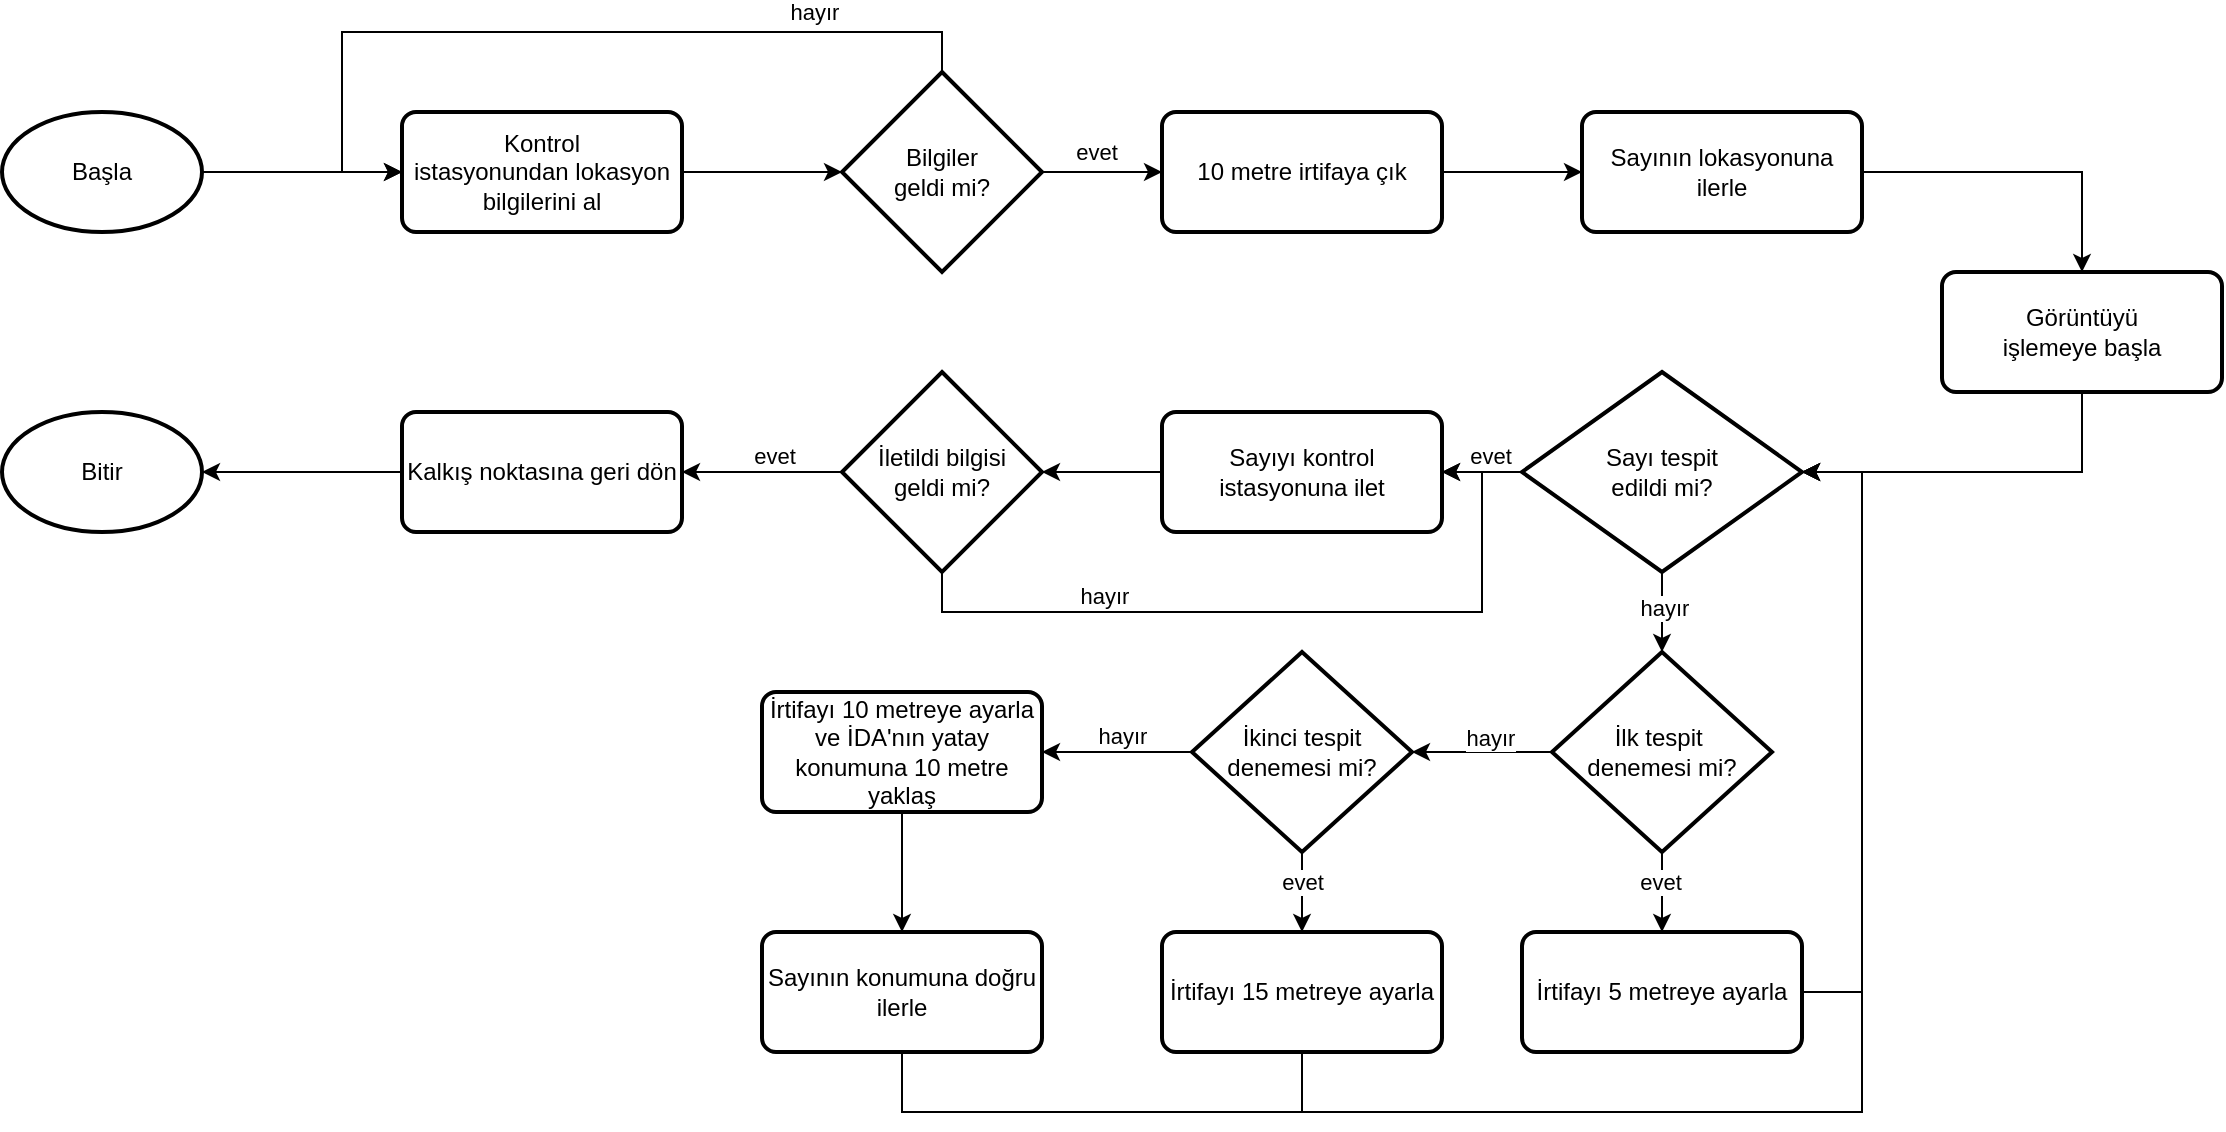 <mxfile scale="1" border="0" version="24.4.4" type="device">
  <diagram name="Page-1" id="HiAdrXuOQvfVCZTMaFvd">
    <mxGraphModel dx="1154" dy="509" grid="1" gridSize="10" guides="1" tooltips="1" connect="1" arrows="1" fold="1" page="1" pageScale="1" pageWidth="850" pageHeight="1100" math="0" shadow="0">
      <root>
        <mxCell id="0" />
        <mxCell id="1" parent="0" />
        <mxCell id="cGLYerJ-1Q7nB14EVuzg-1" value="Başla" style="strokeWidth=2;html=1;shape=mxgraph.flowchart.start_1;whiteSpace=wrap;" parent="1" vertex="1">
          <mxGeometry x="100" y="400" width="100" height="60" as="geometry" />
        </mxCell>
        <mxCell id="cGLYerJ-1Q7nB14EVuzg-2" value="Bitir" style="strokeWidth=2;html=1;shape=mxgraph.flowchart.start_1;whiteSpace=wrap;" parent="1" vertex="1">
          <mxGeometry x="100" y="550" width="100" height="60" as="geometry" />
        </mxCell>
        <mxCell id="cGLYerJ-1Q7nB14EVuzg-3" style="edgeStyle=orthogonalEdgeStyle;rounded=0;orthogonalLoop=1;jettySize=auto;html=1;exitX=1;exitY=0.5;exitDx=0;exitDy=0;exitPerimeter=0;entryX=0;entryY=0.5;entryDx=0;entryDy=0;" parent="1" source="cGLYerJ-1Q7nB14EVuzg-1" target="cGLYerJ-1Q7nB14EVuzg-4" edge="1">
          <mxGeometry relative="1" as="geometry">
            <mxPoint x="40" y="430" as="targetPoint" />
          </mxGeometry>
        </mxCell>
        <mxCell id="cGLYerJ-1Q7nB14EVuzg-4" value="Kontrol istasyonundan&amp;nbsp;&lt;span style=&quot;background-color: initial;&quot;&gt;lokasyon bilgilerini al&lt;/span&gt;" style="rounded=1;whiteSpace=wrap;html=1;absoluteArcSize=1;arcSize=14;strokeWidth=2;" parent="1" vertex="1">
          <mxGeometry x="300" y="400" width="140" height="60" as="geometry" />
        </mxCell>
        <mxCell id="cGLYerJ-1Q7nB14EVuzg-5" style="edgeStyle=orthogonalEdgeStyle;rounded=0;orthogonalLoop=1;jettySize=auto;html=1;exitX=0.5;exitY=0;exitDx=0;exitDy=0;exitPerimeter=0;entryX=0;entryY=0.5;entryDx=0;entryDy=0;" parent="1" source="cGLYerJ-1Q7nB14EVuzg-9" target="cGLYerJ-1Q7nB14EVuzg-4" edge="1">
          <mxGeometry relative="1" as="geometry">
            <mxPoint x="510" y="430" as="targetPoint" />
            <Array as="points">
              <mxPoint x="570" y="360" />
              <mxPoint x="270" y="360" />
              <mxPoint x="270" y="430" />
            </Array>
          </mxGeometry>
        </mxCell>
        <mxCell id="cGLYerJ-1Q7nB14EVuzg-6" value="hayır" style="edgeLabel;html=1;align=center;verticalAlign=middle;resizable=0;points=[];" parent="cGLYerJ-1Q7nB14EVuzg-5" vertex="1" connectable="0">
          <mxGeometry x="-0.41" y="-2" relative="1" as="geometry">
            <mxPoint x="40" y="-8" as="offset" />
          </mxGeometry>
        </mxCell>
        <mxCell id="cGLYerJ-1Q7nB14EVuzg-7" style="edgeStyle=orthogonalEdgeStyle;rounded=0;orthogonalLoop=1;jettySize=auto;html=1;exitX=1;exitY=0.5;exitDx=0;exitDy=0;exitPerimeter=0;entryX=0;entryY=0.5;entryDx=0;entryDy=0;" parent="1" source="cGLYerJ-1Q7nB14EVuzg-9" target="cGLYerJ-1Q7nB14EVuzg-12" edge="1">
          <mxGeometry relative="1" as="geometry" />
        </mxCell>
        <mxCell id="cGLYerJ-1Q7nB14EVuzg-8" value="evet" style="edgeLabel;html=1;align=center;verticalAlign=middle;resizable=0;points=[];" parent="cGLYerJ-1Q7nB14EVuzg-7" vertex="1" connectable="0">
          <mxGeometry x="-0.093" y="-1" relative="1" as="geometry">
            <mxPoint y="-11" as="offset" />
          </mxGeometry>
        </mxCell>
        <mxCell id="cGLYerJ-1Q7nB14EVuzg-9" value="Bilgiler&lt;div&gt;geldi mi?&lt;/div&gt;" style="strokeWidth=2;html=1;shape=mxgraph.flowchart.decision;whiteSpace=wrap;" parent="1" vertex="1">
          <mxGeometry x="520" y="380" width="100" height="100" as="geometry" />
        </mxCell>
        <mxCell id="cGLYerJ-1Q7nB14EVuzg-10" style="edgeStyle=orthogonalEdgeStyle;rounded=0;orthogonalLoop=1;jettySize=auto;html=1;exitX=1;exitY=0.5;exitDx=0;exitDy=0;entryX=0;entryY=0.5;entryDx=0;entryDy=0;entryPerimeter=0;" parent="1" source="cGLYerJ-1Q7nB14EVuzg-4" target="cGLYerJ-1Q7nB14EVuzg-9" edge="1">
          <mxGeometry relative="1" as="geometry" />
        </mxCell>
        <mxCell id="cGLYerJ-1Q7nB14EVuzg-11" style="edgeStyle=orthogonalEdgeStyle;rounded=0;orthogonalLoop=1;jettySize=auto;html=1;exitX=1;exitY=0.5;exitDx=0;exitDy=0;entryX=0;entryY=0.5;entryDx=0;entryDy=0;" parent="1" source="cGLYerJ-1Q7nB14EVuzg-12" target="cGLYerJ-1Q7nB14EVuzg-13" edge="1">
          <mxGeometry relative="1" as="geometry" />
        </mxCell>
        <mxCell id="cGLYerJ-1Q7nB14EVuzg-12" value="10 metre irtifaya çık" style="rounded=1;whiteSpace=wrap;html=1;absoluteArcSize=1;arcSize=14;strokeWidth=2;" parent="1" vertex="1">
          <mxGeometry x="680" y="400" width="140" height="60" as="geometry" />
        </mxCell>
        <mxCell id="cGLYerJ-1Q7nB14EVuzg-66" style="edgeStyle=orthogonalEdgeStyle;rounded=0;orthogonalLoop=1;jettySize=auto;html=1;entryX=0.5;entryY=0;entryDx=0;entryDy=0;" parent="1" source="cGLYerJ-1Q7nB14EVuzg-13" target="cGLYerJ-1Q7nB14EVuzg-28" edge="1">
          <mxGeometry relative="1" as="geometry" />
        </mxCell>
        <mxCell id="cGLYerJ-1Q7nB14EVuzg-13" value="Sayının lokasyonuna ilerle" style="rounded=1;whiteSpace=wrap;html=1;absoluteArcSize=1;arcSize=14;strokeWidth=2;" parent="1" vertex="1">
          <mxGeometry x="890" y="400" width="140" height="60" as="geometry" />
        </mxCell>
        <mxCell id="cGLYerJ-1Q7nB14EVuzg-35" style="edgeStyle=orthogonalEdgeStyle;rounded=0;orthogonalLoop=1;jettySize=auto;html=1;entryX=1;entryY=0.5;entryDx=0;entryDy=0;" parent="1" source="cGLYerJ-1Q7nB14EVuzg-21" target="cGLYerJ-1Q7nB14EVuzg-33" edge="1">
          <mxGeometry relative="1" as="geometry" />
        </mxCell>
        <mxCell id="cGLYerJ-1Q7nB14EVuzg-37" value="evet" style="edgeLabel;html=1;align=center;verticalAlign=middle;resizable=0;points=[];" parent="cGLYerJ-1Q7nB14EVuzg-35" vertex="1" connectable="0">
          <mxGeometry x="-0.205" y="-2" relative="1" as="geometry">
            <mxPoint y="-6" as="offset" />
          </mxGeometry>
        </mxCell>
        <mxCell id="cGLYerJ-1Q7nB14EVuzg-21" value="Sayı tespit&lt;div&gt;edildi mi?&lt;/div&gt;" style="strokeWidth=2;html=1;shape=mxgraph.flowchart.decision;whiteSpace=wrap;" parent="1" vertex="1">
          <mxGeometry x="860" y="530" width="140" height="100" as="geometry" />
        </mxCell>
        <mxCell id="cGLYerJ-1Q7nB14EVuzg-28" value="Görüntüyü işlemeye&amp;nbsp;&lt;span style=&quot;background-color: initial;&quot;&gt;başla&lt;/span&gt;" style="rounded=1;whiteSpace=wrap;html=1;absoluteArcSize=1;arcSize=14;strokeWidth=2;" parent="1" vertex="1">
          <mxGeometry x="1070" y="480" width="140" height="60" as="geometry" />
        </mxCell>
        <mxCell id="cGLYerJ-1Q7nB14EVuzg-33" value="Sayıyı kontrol istasyonuna ilet" style="rounded=1;whiteSpace=wrap;html=1;absoluteArcSize=1;arcSize=14;strokeWidth=2;" parent="1" vertex="1">
          <mxGeometry x="680" y="550" width="140" height="60" as="geometry" />
        </mxCell>
        <mxCell id="cGLYerJ-1Q7nB14EVuzg-39" value="Kalkış noktasına geri dön" style="rounded=1;whiteSpace=wrap;html=1;absoluteArcSize=1;arcSize=14;strokeWidth=2;" parent="1" vertex="1">
          <mxGeometry x="300" y="550" width="140" height="60" as="geometry" />
        </mxCell>
        <mxCell id="cGLYerJ-1Q7nB14EVuzg-41" style="edgeStyle=orthogonalEdgeStyle;rounded=0;orthogonalLoop=1;jettySize=auto;html=1;entryX=1;entryY=0.5;entryDx=0;entryDy=0;entryPerimeter=0;" parent="1" source="cGLYerJ-1Q7nB14EVuzg-39" target="cGLYerJ-1Q7nB14EVuzg-2" edge="1">
          <mxGeometry relative="1" as="geometry" />
        </mxCell>
        <mxCell id="cGLYerJ-1Q7nB14EVuzg-48" style="edgeStyle=orthogonalEdgeStyle;rounded=0;orthogonalLoop=1;jettySize=auto;html=1;entryX=0.5;entryY=0;entryDx=0;entryDy=0;" parent="1" source="cGLYerJ-1Q7nB14EVuzg-42" target="cGLYerJ-1Q7nB14EVuzg-47" edge="1">
          <mxGeometry relative="1" as="geometry" />
        </mxCell>
        <mxCell id="cGLYerJ-1Q7nB14EVuzg-49" value="evet" style="edgeLabel;html=1;align=center;verticalAlign=middle;resizable=0;points=[];" parent="cGLYerJ-1Q7nB14EVuzg-48" vertex="1" connectable="0">
          <mxGeometry x="-0.433" y="-2" relative="1" as="geometry">
            <mxPoint x="1" y="3" as="offset" />
          </mxGeometry>
        </mxCell>
        <mxCell id="cGLYerJ-1Q7nB14EVuzg-42" value="İlk tespit&amp;nbsp;&lt;div&gt;denemesi&amp;nbsp;&lt;span style=&quot;background-color: initial;&quot;&gt;mi?&lt;/span&gt;&lt;/div&gt;" style="strokeWidth=2;html=1;shape=mxgraph.flowchart.decision;whiteSpace=wrap;" parent="1" vertex="1">
          <mxGeometry x="875" y="670" width="110" height="100" as="geometry" />
        </mxCell>
        <mxCell id="cGLYerJ-1Q7nB14EVuzg-43" style="edgeStyle=orthogonalEdgeStyle;rounded=0;orthogonalLoop=1;jettySize=auto;html=1;entryX=0.5;entryY=0;entryDx=0;entryDy=0;entryPerimeter=0;" parent="1" source="cGLYerJ-1Q7nB14EVuzg-21" target="cGLYerJ-1Q7nB14EVuzg-42" edge="1">
          <mxGeometry relative="1" as="geometry" />
        </mxCell>
        <mxCell id="cGLYerJ-1Q7nB14EVuzg-44" value="hayır" style="edgeLabel;html=1;align=center;verticalAlign=middle;resizable=0;points=[];" parent="cGLYerJ-1Q7nB14EVuzg-43" vertex="1" connectable="0">
          <mxGeometry x="-0.122" y="1" relative="1" as="geometry">
            <mxPoint as="offset" />
          </mxGeometry>
        </mxCell>
        <mxCell id="cGLYerJ-1Q7nB14EVuzg-56" style="edgeStyle=orthogonalEdgeStyle;rounded=0;orthogonalLoop=1;jettySize=auto;html=1;entryX=0.5;entryY=0;entryDx=0;entryDy=0;" parent="1" source="cGLYerJ-1Q7nB14EVuzg-45" target="cGLYerJ-1Q7nB14EVuzg-55" edge="1">
          <mxGeometry relative="1" as="geometry" />
        </mxCell>
        <mxCell id="cGLYerJ-1Q7nB14EVuzg-59" value="evet" style="edgeLabel;html=1;align=center;verticalAlign=middle;resizable=0;points=[];" parent="cGLYerJ-1Q7nB14EVuzg-56" vertex="1" connectable="0">
          <mxGeometry x="-0.26" y="1" relative="1" as="geometry">
            <mxPoint x="-1" as="offset" />
          </mxGeometry>
        </mxCell>
        <mxCell id="cGLYerJ-1Q7nB14EVuzg-61" style="edgeStyle=orthogonalEdgeStyle;rounded=0;orthogonalLoop=1;jettySize=auto;html=1;entryX=1;entryY=0.5;entryDx=0;entryDy=0;" parent="1" source="cGLYerJ-1Q7nB14EVuzg-45" target="cGLYerJ-1Q7nB14EVuzg-60" edge="1">
          <mxGeometry relative="1" as="geometry" />
        </mxCell>
        <mxCell id="cGLYerJ-1Q7nB14EVuzg-62" value="hayır" style="edgeLabel;html=1;align=center;verticalAlign=middle;resizable=0;points=[];" parent="cGLYerJ-1Q7nB14EVuzg-61" vertex="1" connectable="0">
          <mxGeometry x="-0.056" y="-1" relative="1" as="geometry">
            <mxPoint y="-7" as="offset" />
          </mxGeometry>
        </mxCell>
        <mxCell id="cGLYerJ-1Q7nB14EVuzg-45" value="İkinci tespit&lt;div&gt;denemesi mi?&lt;/div&gt;" style="strokeWidth=2;html=1;shape=mxgraph.flowchart.decision;whiteSpace=wrap;" parent="1" vertex="1">
          <mxGeometry x="695" y="670" width="110" height="100" as="geometry" />
        </mxCell>
        <mxCell id="cGLYerJ-1Q7nB14EVuzg-47" value="İrtifayı 5 metreye ayarla" style="rounded=1;whiteSpace=wrap;html=1;absoluteArcSize=1;arcSize=14;strokeWidth=2;" parent="1" vertex="1">
          <mxGeometry x="860" y="810" width="140" height="60" as="geometry" />
        </mxCell>
        <mxCell id="cGLYerJ-1Q7nB14EVuzg-50" style="edgeStyle=orthogonalEdgeStyle;rounded=0;orthogonalLoop=1;jettySize=auto;html=1;entryX=1;entryY=0.5;entryDx=0;entryDy=0;entryPerimeter=0;" parent="1" source="cGLYerJ-1Q7nB14EVuzg-47" target="cGLYerJ-1Q7nB14EVuzg-21" edge="1">
          <mxGeometry relative="1" as="geometry">
            <Array as="points">
              <mxPoint x="1030" y="840" />
              <mxPoint x="1030" y="580" />
            </Array>
          </mxGeometry>
        </mxCell>
        <mxCell id="cGLYerJ-1Q7nB14EVuzg-51" style="edgeStyle=orthogonalEdgeStyle;rounded=0;orthogonalLoop=1;jettySize=auto;html=1;entryX=1;entryY=0.5;entryDx=0;entryDy=0;entryPerimeter=0;" parent="1" source="cGLYerJ-1Q7nB14EVuzg-42" target="cGLYerJ-1Q7nB14EVuzg-45" edge="1">
          <mxGeometry relative="1" as="geometry" />
        </mxCell>
        <mxCell id="cGLYerJ-1Q7nB14EVuzg-53" value="hayır" style="edgeLabel;html=1;align=center;verticalAlign=middle;resizable=0;points=[];" parent="cGLYerJ-1Q7nB14EVuzg-51" vertex="1" connectable="0">
          <mxGeometry x="-0.067" relative="1" as="geometry">
            <mxPoint x="1" y="-7" as="offset" />
          </mxGeometry>
        </mxCell>
        <mxCell id="cGLYerJ-1Q7nB14EVuzg-55" value="İrtifayı 15 metreye ayarla" style="rounded=1;whiteSpace=wrap;html=1;absoluteArcSize=1;arcSize=14;strokeWidth=2;" parent="1" vertex="1">
          <mxGeometry x="680" y="810" width="140" height="60" as="geometry" />
        </mxCell>
        <mxCell id="cGLYerJ-1Q7nB14EVuzg-57" style="edgeStyle=orthogonalEdgeStyle;rounded=0;orthogonalLoop=1;jettySize=auto;html=1;entryX=1;entryY=0.5;entryDx=0;entryDy=0;entryPerimeter=0;" parent="1" source="cGLYerJ-1Q7nB14EVuzg-55" target="cGLYerJ-1Q7nB14EVuzg-21" edge="1">
          <mxGeometry relative="1" as="geometry">
            <Array as="points">
              <mxPoint x="750" y="900" />
              <mxPoint x="1030" y="900" />
              <mxPoint x="1030" y="580" />
            </Array>
          </mxGeometry>
        </mxCell>
        <mxCell id="cGLYerJ-1Q7nB14EVuzg-64" style="edgeStyle=orthogonalEdgeStyle;rounded=0;orthogonalLoop=1;jettySize=auto;html=1;entryX=0.5;entryY=0;entryDx=0;entryDy=0;" parent="1" source="cGLYerJ-1Q7nB14EVuzg-60" target="cGLYerJ-1Q7nB14EVuzg-63" edge="1">
          <mxGeometry relative="1" as="geometry" />
        </mxCell>
        <mxCell id="cGLYerJ-1Q7nB14EVuzg-60" value="İrtifayı 10 metreye ayarla ve İDA&#39;nın yatay konumuna 10 metre yaklaş" style="rounded=1;whiteSpace=wrap;html=1;absoluteArcSize=1;arcSize=14;strokeWidth=2;" parent="1" vertex="1">
          <mxGeometry x="480" y="690" width="140" height="60" as="geometry" />
        </mxCell>
        <mxCell id="cGLYerJ-1Q7nB14EVuzg-63" value="Sayının konumuna doğru ilerle" style="rounded=1;whiteSpace=wrap;html=1;absoluteArcSize=1;arcSize=14;strokeWidth=2;" parent="1" vertex="1">
          <mxGeometry x="480" y="810" width="140" height="60" as="geometry" />
        </mxCell>
        <mxCell id="cGLYerJ-1Q7nB14EVuzg-65" style="edgeStyle=orthogonalEdgeStyle;rounded=0;orthogonalLoop=1;jettySize=auto;html=1;entryX=1;entryY=0.5;entryDx=0;entryDy=0;entryPerimeter=0;" parent="1" source="cGLYerJ-1Q7nB14EVuzg-63" target="cGLYerJ-1Q7nB14EVuzg-21" edge="1">
          <mxGeometry relative="1" as="geometry">
            <Array as="points">
              <mxPoint x="550" y="900" />
              <mxPoint x="1030" y="900" />
              <mxPoint x="1030" y="580" />
            </Array>
          </mxGeometry>
        </mxCell>
        <mxCell id="cGLYerJ-1Q7nB14EVuzg-67" style="edgeStyle=orthogonalEdgeStyle;rounded=0;orthogonalLoop=1;jettySize=auto;html=1;entryX=1;entryY=0.5;entryDx=0;entryDy=0;entryPerimeter=0;" parent="1" source="cGLYerJ-1Q7nB14EVuzg-28" target="cGLYerJ-1Q7nB14EVuzg-21" edge="1">
          <mxGeometry relative="1" as="geometry">
            <Array as="points">
              <mxPoint x="1140" y="580" />
            </Array>
          </mxGeometry>
        </mxCell>
        <mxCell id="cGLYerJ-1Q7nB14EVuzg-72" style="edgeStyle=orthogonalEdgeStyle;rounded=0;orthogonalLoop=1;jettySize=auto;html=1;entryX=1;entryY=0.5;entryDx=0;entryDy=0;" parent="1" source="cGLYerJ-1Q7nB14EVuzg-68" target="cGLYerJ-1Q7nB14EVuzg-39" edge="1">
          <mxGeometry relative="1" as="geometry" />
        </mxCell>
        <mxCell id="cGLYerJ-1Q7nB14EVuzg-73" value="evet" style="edgeLabel;html=1;align=center;verticalAlign=middle;resizable=0;points=[];" parent="cGLYerJ-1Q7nB14EVuzg-72" vertex="1" connectable="0">
          <mxGeometry x="-0.146" relative="1" as="geometry">
            <mxPoint y="-8" as="offset" />
          </mxGeometry>
        </mxCell>
        <mxCell id="cGLYerJ-1Q7nB14EVuzg-75" style="edgeStyle=orthogonalEdgeStyle;rounded=0;orthogonalLoop=1;jettySize=auto;html=1;entryX=1;entryY=0.5;entryDx=0;entryDy=0;" parent="1" source="cGLYerJ-1Q7nB14EVuzg-68" target="cGLYerJ-1Q7nB14EVuzg-33" edge="1">
          <mxGeometry relative="1" as="geometry">
            <Array as="points">
              <mxPoint x="570" y="650" />
              <mxPoint x="840" y="650" />
              <mxPoint x="840" y="580" />
            </Array>
          </mxGeometry>
        </mxCell>
        <mxCell id="bnYPMkGLzAY2pIPu-DyM-1" value="hayır" style="edgeLabel;html=1;align=center;verticalAlign=middle;resizable=0;points=[];" parent="cGLYerJ-1Q7nB14EVuzg-75" vertex="1" connectable="0">
          <mxGeometry x="-0.549" y="2" relative="1" as="geometry">
            <mxPoint x="15" y="-6" as="offset" />
          </mxGeometry>
        </mxCell>
        <mxCell id="cGLYerJ-1Q7nB14EVuzg-68" value="İletildi bilgisi&lt;div&gt;geldi mi?&lt;/div&gt;" style="strokeWidth=2;html=1;shape=mxgraph.flowchart.decision;whiteSpace=wrap;" parent="1" vertex="1">
          <mxGeometry x="520" y="530" width="100" height="100" as="geometry" />
        </mxCell>
        <mxCell id="cGLYerJ-1Q7nB14EVuzg-69" style="edgeStyle=orthogonalEdgeStyle;rounded=0;orthogonalLoop=1;jettySize=auto;html=1;entryX=1;entryY=0.5;entryDx=0;entryDy=0;entryPerimeter=0;" parent="1" source="cGLYerJ-1Q7nB14EVuzg-33" target="cGLYerJ-1Q7nB14EVuzg-68" edge="1">
          <mxGeometry relative="1" as="geometry" />
        </mxCell>
      </root>
    </mxGraphModel>
  </diagram>
</mxfile>
